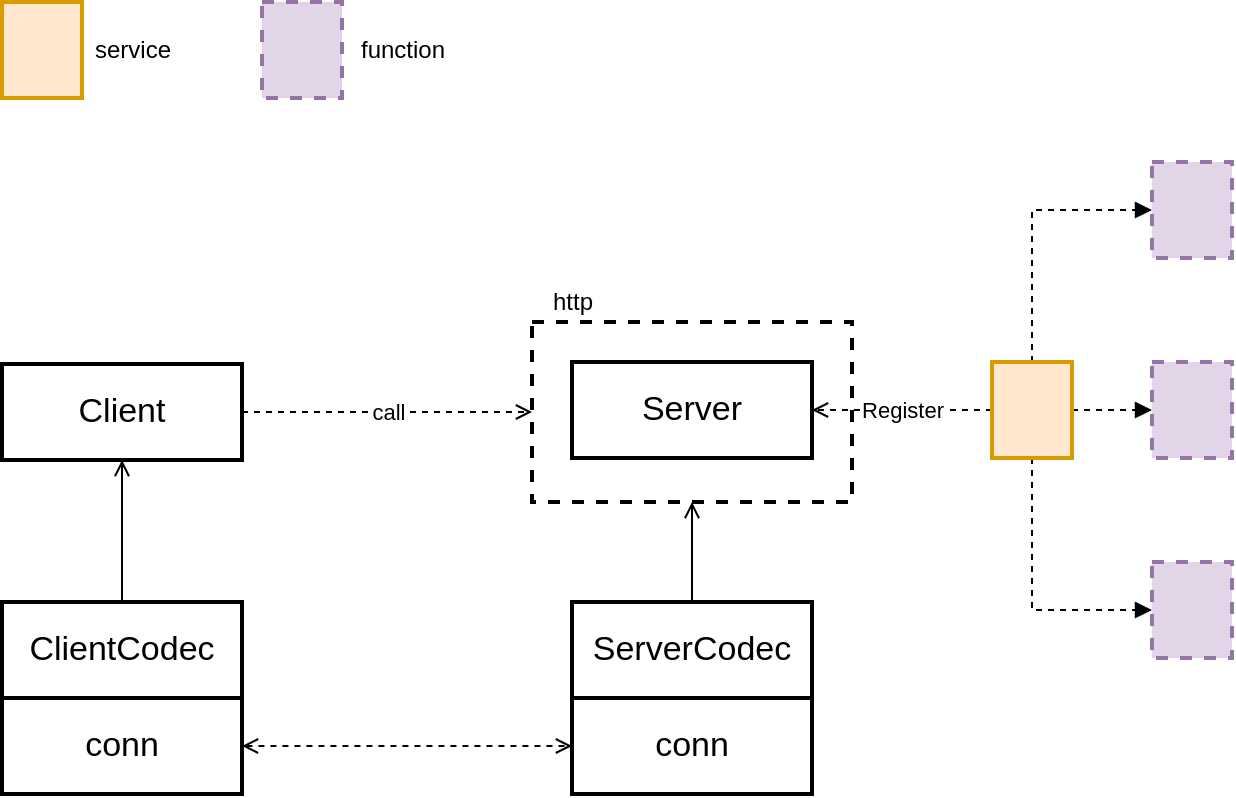 <mxfile version="14.6.13" type="device" pages="4"><diagram id="Pf2pLU-0ro8w9UVXxz5m" name="overview"><mxGraphModel dx="1106" dy="1003" grid="1" gridSize="10" guides="1" tooltips="1" connect="1" arrows="1" fold="1" page="1" pageScale="1" pageWidth="850" pageHeight="1100" math="0" shadow="0"><root><mxCell id="0"/><mxCell id="1" parent="0"/><mxCell id="31eHPTkbBMYy80sqFOcR-3" value="call" style="edgeStyle=orthogonalEdgeStyle;rounded=0;orthogonalLoop=1;jettySize=auto;html=1;exitX=1;exitY=0.5;exitDx=0;exitDy=0;dashed=1;endArrow=open;endFill=0;entryX=0;entryY=0.5;entryDx=0;entryDy=0;" edge="1" parent="1" source="31eHPTkbBMYy80sqFOcR-1" target="0oRvHBxgFL088Q4lkmNG-8"><mxGeometry relative="1" as="geometry"><mxPoint x="560" y="395" as="targetPoint"/></mxGeometry></mxCell><mxCell id="31eHPTkbBMYy80sqFOcR-1" value="Client" style="rounded=0;whiteSpace=wrap;html=1;strokeWidth=2;fontSize=17;" vertex="1" parent="1"><mxGeometry x="345" y="371" width="120" height="48" as="geometry"/></mxCell><mxCell id="31eHPTkbBMYy80sqFOcR-2" value="Server" style="rounded=0;whiteSpace=wrap;html=1;strokeWidth=2;fontSize=17;" vertex="1" parent="1"><mxGeometry x="630" y="370" width="120" height="48" as="geometry"/></mxCell><mxCell id="0oRvHBxgFL088Q4lkmNG-1" value="Register" style="edgeStyle=orthogonalEdgeStyle;rounded=0;orthogonalLoop=1;jettySize=auto;html=1;exitX=0;exitY=0.5;exitDx=0;exitDy=0;entryX=1;entryY=0.5;entryDx=0;entryDy=0;endArrow=open;endFill=0;dashed=1;" edge="1" parent="1" source="31eHPTkbBMYy80sqFOcR-4" target="31eHPTkbBMYy80sqFOcR-2"><mxGeometry relative="1" as="geometry"/></mxCell><mxCell id="0oRvHBxgFL088Q4lkmNG-4" style="edgeStyle=orthogonalEdgeStyle;rounded=0;orthogonalLoop=1;jettySize=auto;html=1;exitX=0.5;exitY=0;exitDx=0;exitDy=0;entryX=0;entryY=0.5;entryDx=0;entryDy=0;dashed=1;endArrow=block;endFill=1;" edge="1" parent="1" source="31eHPTkbBMYy80sqFOcR-4" target="0oRvHBxgFL088Q4lkmNG-2"><mxGeometry relative="1" as="geometry"/></mxCell><mxCell id="0oRvHBxgFL088Q4lkmNG-5" style="edgeStyle=orthogonalEdgeStyle;rounded=0;orthogonalLoop=1;jettySize=auto;html=1;exitX=0.5;exitY=1;exitDx=0;exitDy=0;entryX=0;entryY=0.5;entryDx=0;entryDy=0;dashed=1;endArrow=block;endFill=1;" edge="1" parent="1" source="31eHPTkbBMYy80sqFOcR-4" target="0oRvHBxgFL088Q4lkmNG-3"><mxGeometry relative="1" as="geometry"/></mxCell><mxCell id="0oRvHBxgFL088Q4lkmNG-7" style="edgeStyle=orthogonalEdgeStyle;rounded=0;orthogonalLoop=1;jettySize=auto;html=1;exitX=1;exitY=0.5;exitDx=0;exitDy=0;entryX=0;entryY=0.5;entryDx=0;entryDy=0;dashed=1;endArrow=block;endFill=1;" edge="1" parent="1" source="31eHPTkbBMYy80sqFOcR-4" target="0oRvHBxgFL088Q4lkmNG-6"><mxGeometry relative="1" as="geometry"/></mxCell><mxCell id="31eHPTkbBMYy80sqFOcR-4" value="" style="rounded=0;whiteSpace=wrap;html=1;strokeWidth=2;fontSize=17;fillColor=#ffe6cc;strokeColor=#d79b00;" vertex="1" parent="1"><mxGeometry x="840" y="370" width="40" height="48" as="geometry"/></mxCell><mxCell id="31eHPTkbBMYy80sqFOcR-8" value="" style="rounded=0;whiteSpace=wrap;html=1;strokeWidth=2;fontSize=17;fillColor=#ffe6cc;strokeColor=#d79b00;" vertex="1" parent="1"><mxGeometry x="345" y="190" width="40" height="48" as="geometry"/></mxCell><mxCell id="31eHPTkbBMYy80sqFOcR-9" value="service" style="text;html=1;align=center;verticalAlign=middle;resizable=0;points=[];autosize=1;strokeColor=none;" vertex="1" parent="1"><mxGeometry x="385" y="204" width="50" height="20" as="geometry"/></mxCell><mxCell id="0oRvHBxgFL088Q4lkmNG-2" value="" style="rounded=0;whiteSpace=wrap;html=1;strokeWidth=2;fontSize=17;fillColor=#e1d5e7;strokeColor=#9673a6;dashed=1;" vertex="1" parent="1"><mxGeometry x="920" y="270" width="40" height="48" as="geometry"/></mxCell><mxCell id="0oRvHBxgFL088Q4lkmNG-3" value="" style="rounded=0;whiteSpace=wrap;html=1;strokeWidth=2;fontSize=17;fillColor=#e1d5e7;strokeColor=#9673a6;dashed=1;" vertex="1" parent="1"><mxGeometry x="920" y="470" width="40" height="48" as="geometry"/></mxCell><mxCell id="0oRvHBxgFL088Q4lkmNG-6" value="" style="rounded=0;whiteSpace=wrap;html=1;strokeWidth=2;fontSize=17;fillColor=#e1d5e7;strokeColor=#9673a6;dashed=1;" vertex="1" parent="1"><mxGeometry x="920" y="370" width="40" height="48" as="geometry"/></mxCell><mxCell id="0oRvHBxgFL088Q4lkmNG-8" value="" style="rounded=0;whiteSpace=wrap;html=1;strokeWidth=2;fontSize=17;dashed=1;fillColor=none;" vertex="1" parent="1"><mxGeometry x="610" y="350" width="160" height="90" as="geometry"/></mxCell><mxCell id="0oRvHBxgFL088Q4lkmNG-10" value="http" style="text;html=1;align=center;verticalAlign=middle;resizable=0;points=[];autosize=1;strokeColor=none;" vertex="1" parent="1"><mxGeometry x="610" y="330" width="40" height="20" as="geometry"/></mxCell><mxCell id="0oRvHBxgFL088Q4lkmNG-11" value="" style="rounded=0;whiteSpace=wrap;html=1;strokeWidth=2;fontSize=17;fillColor=#e1d5e7;strokeColor=#9673a6;dashed=1;" vertex="1" parent="1"><mxGeometry x="475" y="190" width="40" height="48" as="geometry"/></mxCell><mxCell id="0oRvHBxgFL088Q4lkmNG-12" value="function" style="text;html=1;align=center;verticalAlign=middle;resizable=0;points=[];autosize=1;strokeColor=none;" vertex="1" parent="1"><mxGeometry x="515" y="204" width="60" height="20" as="geometry"/></mxCell><mxCell id="1bSGvo8r-TODaxeLqnDV-7" style="edgeStyle=orthogonalEdgeStyle;rounded=0;orthogonalLoop=1;jettySize=auto;html=1;exitX=0.5;exitY=0;exitDx=0;exitDy=0;endArrow=open;endFill=0;entryX=0.5;entryY=1;entryDx=0;entryDy=0;" edge="1" parent="1" source="1bSGvo8r-TODaxeLqnDV-1" target="31eHPTkbBMYy80sqFOcR-1"><mxGeometry relative="1" as="geometry"><mxPoint x="420" y="450" as="targetPoint"/></mxGeometry></mxCell><mxCell id="1bSGvo8r-TODaxeLqnDV-1" value="ClientCodec" style="rounded=0;whiteSpace=wrap;html=1;strokeWidth=2;fontSize=17;" vertex="1" parent="1"><mxGeometry x="345" y="490" width="120" height="48" as="geometry"/></mxCell><mxCell id="1bSGvo8r-TODaxeLqnDV-9" style="edgeStyle=orthogonalEdgeStyle;rounded=0;orthogonalLoop=1;jettySize=auto;html=1;exitX=1;exitY=0.5;exitDx=0;exitDy=0;entryX=0;entryY=0.5;entryDx=0;entryDy=0;endArrow=open;endFill=0;dashed=1;startArrow=open;startFill=0;" edge="1" parent="1" source="1bSGvo8r-TODaxeLqnDV-4" target="1bSGvo8r-TODaxeLqnDV-6"><mxGeometry relative="1" as="geometry"/></mxCell><mxCell id="1bSGvo8r-TODaxeLqnDV-4" value="conn" style="rounded=0;whiteSpace=wrap;html=1;strokeWidth=2;fontSize=17;" vertex="1" parent="1"><mxGeometry x="345" y="538" width="120" height="48" as="geometry"/></mxCell><mxCell id="1bSGvo8r-TODaxeLqnDV-8" style="edgeStyle=orthogonalEdgeStyle;rounded=0;orthogonalLoop=1;jettySize=auto;html=1;exitX=0.5;exitY=0;exitDx=0;exitDy=0;entryX=0.5;entryY=1;entryDx=0;entryDy=0;endArrow=open;endFill=0;" edge="1" parent="1" source="1bSGvo8r-TODaxeLqnDV-5" target="0oRvHBxgFL088Q4lkmNG-8"><mxGeometry relative="1" as="geometry"/></mxCell><mxCell id="1bSGvo8r-TODaxeLqnDV-5" value="ServerCodec" style="rounded=0;whiteSpace=wrap;html=1;strokeWidth=2;fontSize=17;" vertex="1" parent="1"><mxGeometry x="630" y="490" width="120" height="48" as="geometry"/></mxCell><mxCell id="1bSGvo8r-TODaxeLqnDV-6" value="conn" style="rounded=0;whiteSpace=wrap;html=1;strokeWidth=2;fontSize=17;" vertex="1" parent="1"><mxGeometry x="630" y="538" width="120" height="48" as="geometry"/></mxCell></root></mxGraphModel></diagram><diagram id="tTVvZ9W1qdFoBOElsTw_" name="ServeHTTP"><mxGraphModel dx="1106" dy="1003" grid="1" gridSize="10" guides="1" tooltips="1" connect="1" arrows="1" fold="1" page="1" pageScale="1" pageWidth="850" pageHeight="1100" math="0" shadow="0"><root><mxCell id="w-f4kugfnrgfl7AiKQte-0"/><mxCell id="w-f4kugfnrgfl7AiKQte-1" parent="w-f4kugfnrgfl7AiKQte-0"/><mxCell id="DaiLHVuQZl4d9SsPrBq9-2" style="edgeStyle=orthogonalEdgeStyle;rounded=0;orthogonalLoop=1;jettySize=auto;html=1;exitX=1;exitY=0.5;exitDx=0;exitDy=0;entryX=0;entryY=0.5;entryDx=0;entryDy=0;dashed=1;endArrow=block;endFill=0;" edge="1" parent="w-f4kugfnrgfl7AiKQte-1" source="DaiLHVuQZl4d9SsPrBq9-0" target="DaiLHVuQZl4d9SsPrBq9-1"><mxGeometry relative="1" as="geometry"/></mxCell><mxCell id="DaiLHVuQZl4d9SsPrBq9-0" value="ResponseWriter" style="rounded=0;whiteSpace=wrap;html=1;strokeWidth=2;fontSize=17;dashed=1;" vertex="1" parent="w-f4kugfnrgfl7AiKQte-1"><mxGeometry x="240" y="734" width="150" height="48" as="geometry"/></mxCell><mxCell id="DaiLHVuQZl4d9SsPrBq9-4" style="edgeStyle=orthogonalEdgeStyle;rounded=0;orthogonalLoop=1;jettySize=auto;html=1;exitX=0.5;exitY=0;exitDx=0;exitDy=0;entryX=0.5;entryY=1;entryDx=0;entryDy=0;dashed=1;endArrow=open;endFill=0;" edge="1" parent="w-f4kugfnrgfl7AiKQte-1" source="DaiLHVuQZl4d9SsPrBq9-1" target="DaiLHVuQZl4d9SsPrBq9-3"><mxGeometry relative="1" as="geometry"/></mxCell><mxCell id="DaiLHVuQZl4d9SsPrBq9-1" value="Hijacker" style="rounded=0;whiteSpace=wrap;html=1;strokeWidth=2;fontSize=17;dashed=1;" vertex="1" parent="w-f4kugfnrgfl7AiKQte-1"><mxGeometry x="510" y="734" width="150" height="48" as="geometry"/></mxCell><mxCell id="DaiLHVuQZl4d9SsPrBq9-6" style="edgeStyle=orthogonalEdgeStyle;rounded=0;orthogonalLoop=1;jettySize=auto;html=1;exitX=0;exitY=0.5;exitDx=0;exitDy=0;dashed=1;endArrow=open;endFill=0;" edge="1" parent="w-f4kugfnrgfl7AiKQte-1" source="DaiLHVuQZl4d9SsPrBq9-3" target="DaiLHVuQZl4d9SsPrBq9-5"><mxGeometry relative="1" as="geometry"/></mxCell><mxCell id="DaiLHVuQZl4d9SsPrBq9-10" style="edgeStyle=orthogonalEdgeStyle;rounded=0;orthogonalLoop=1;jettySize=auto;html=1;exitX=0.5;exitY=0;exitDx=0;exitDy=0;entryX=0.5;entryY=1;entryDx=0;entryDy=0;dashed=1;endArrow=open;endFill=0;" edge="1" parent="w-f4kugfnrgfl7AiKQte-1" source="DaiLHVuQZl4d9SsPrBq9-3" target="DaiLHVuQZl4d9SsPrBq9-8"><mxGeometry relative="1" as="geometry"/></mxCell><mxCell id="DaiLHVuQZl4d9SsPrBq9-3" value="conn" style="rounded=0;whiteSpace=wrap;html=1;strokeWidth=2;fontSize=17;fillColor=#ffffff;" vertex="1" parent="w-f4kugfnrgfl7AiKQte-1"><mxGeometry x="510" y="610" width="150" height="48" as="geometry"/></mxCell><mxCell id="DaiLHVuQZl4d9SsPrBq9-9" style="edgeStyle=orthogonalEdgeStyle;rounded=0;orthogonalLoop=1;jettySize=auto;html=1;exitX=0.5;exitY=0;exitDx=0;exitDy=0;entryX=0.5;entryY=1;entryDx=0;entryDy=0;dashed=1;endArrow=open;endFill=0;" edge="1" parent="w-f4kugfnrgfl7AiKQte-1" source="DaiLHVuQZl4d9SsPrBq9-5" target="DaiLHVuQZl4d9SsPrBq9-7"><mxGeometry relative="1" as="geometry"/></mxCell><mxCell id="DaiLHVuQZl4d9SsPrBq9-5" value="buf" style="rounded=0;whiteSpace=wrap;html=1;strokeWidth=2;fontSize=17;fillColor=#ffffff;" vertex="1" parent="w-f4kugfnrgfl7AiKQte-1"><mxGeometry x="240" y="610" width="150" height="48" as="geometry"/></mxCell><mxCell id="DaiLHVuQZl4d9SsPrBq9-7" value="Encoder" style="rounded=0;whiteSpace=wrap;html=1;strokeWidth=2;fontSize=17;fillColor=#ffffff;" vertex="1" parent="w-f4kugfnrgfl7AiKQte-1"><mxGeometry x="240" y="470" width="150" height="48" as="geometry"/></mxCell><mxCell id="DaiLHVuQZl4d9SsPrBq9-8" value="Decoder" style="rounded=0;whiteSpace=wrap;html=1;strokeWidth=2;fontSize=17;fillColor=#ffffff;" vertex="1" parent="w-f4kugfnrgfl7AiKQte-1"><mxGeometry x="510" y="470" width="150" height="48" as="geometry"/></mxCell><mxCell id="DaiLHVuQZl4d9SsPrBq9-11" value="gob" style="text;html=1;align=center;verticalAlign=middle;resizable=0;points=[];autosize=1;strokeColor=none;" vertex="1" parent="w-f4kugfnrgfl7AiKQte-1"><mxGeometry x="240" y="450" width="40" height="20" as="geometry"/></mxCell><mxCell id="DaiLHVuQZl4d9SsPrBq9-12" value="gob" style="text;html=1;align=center;verticalAlign=middle;resizable=0;points=[];autosize=1;strokeColor=none;" vertex="1" parent="w-f4kugfnrgfl7AiKQte-1"><mxGeometry x="510" y="450" width="40" height="20" as="geometry"/></mxCell><mxCell id="yIH7Zo8l49Iq3fRSv_lv-3" style="edgeStyle=orthogonalEdgeStyle;rounded=0;orthogonalLoop=1;jettySize=auto;html=1;exitX=0.5;exitY=0;exitDx=0;exitDy=0;entryX=0.5;entryY=1;entryDx=0;entryDy=0;dashed=1;endArrow=open;endFill=0;" edge="1" parent="w-f4kugfnrgfl7AiKQte-1" source="yIH7Zo8l49Iq3fRSv_lv-0" target="DaiLHVuQZl4d9SsPrBq9-0"><mxGeometry relative="1" as="geometry"/></mxCell><mxCell id="yIH7Zo8l49Iq3fRSv_lv-0" value="HttpServer" style="rounded=0;whiteSpace=wrap;html=1;strokeWidth=2;fontSize=17;" vertex="1" parent="w-f4kugfnrgfl7AiKQte-1"><mxGeometry x="240" y="870" width="150" height="48" as="geometry"/></mxCell><mxCell id="yIH7Zo8l49Iq3fRSv_lv-2" value="call" style="edgeStyle=orthogonalEdgeStyle;rounded=0;orthogonalLoop=1;jettySize=auto;html=1;exitX=0;exitY=0.5;exitDx=0;exitDy=0;entryX=1;entryY=0.5;entryDx=0;entryDy=0;dashed=1;endArrow=open;endFill=0;" edge="1" parent="w-f4kugfnrgfl7AiKQte-1" source="yIH7Zo8l49Iq3fRSv_lv-1" target="yIH7Zo8l49Iq3fRSv_lv-0"><mxGeometry relative="1" as="geometry"/></mxCell><mxCell id="yIH7Zo8l49Iq3fRSv_lv-1" value="Client" style="rounded=0;whiteSpace=wrap;html=1;strokeWidth=2;fontSize=17;" vertex="1" parent="w-f4kugfnrgfl7AiKQte-1"><mxGeometry x="510" y="870" width="150" height="48" as="geometry"/></mxCell></root></mxGraphModel></diagram><diagram id="TlRERVoBwaRL3oTA04wj" name="Register"><mxGraphModel dx="1106" dy="1003" grid="1" gridSize="10" guides="1" tooltips="1" connect="1" arrows="1" fold="1" page="1" pageScale="1" pageWidth="850" pageHeight="1100" math="0" shadow="0"><root><mxCell id="JGTNjmm2czrPX_MQsRD2-0"/><mxCell id="JGTNjmm2czrPX_MQsRD2-1" parent="JGTNjmm2czrPX_MQsRD2-0"/><mxCell id="JGTNjmm2czrPX_MQsRD2-2" value="" style="rounded=0;whiteSpace=wrap;html=1;strokeWidth=2;fontSize=17;dashed=1;fillColor=none;" vertex="1" parent="JGTNjmm2czrPX_MQsRD2-1"><mxGeometry x="410" y="398" width="200" height="91" as="geometry"/></mxCell><mxCell id="JGTNjmm2czrPX_MQsRD2-3" value="methods" style="edgeStyle=orthogonalEdgeStyle;rounded=0;orthogonalLoop=1;jettySize=auto;html=1;exitX=1;exitY=0.5;exitDx=0;exitDy=0;endArrow=open;endFill=0;entryX=0;entryY=0.5;entryDx=0;entryDy=0;" edge="1" parent="JGTNjmm2czrPX_MQsRD2-1" source="JGTNjmm2czrPX_MQsRD2-4" target="JGTNjmm2czrPX_MQsRD2-2"><mxGeometry relative="1" as="geometry"><mxPoint x="410" y="443" as="targetPoint"/></mxGeometry></mxCell><mxCell id="JGTNjmm2czrPX_MQsRD2-4" value="" style="rounded=0;whiteSpace=wrap;html=1;strokeWidth=2;fontSize=17;fillColor=#ffe6cc;strokeColor=#d79b00;" vertex="1" parent="JGTNjmm2czrPX_MQsRD2-1"><mxGeometry x="280" y="419" width="40" height="48" as="geometry"/></mxCell><mxCell id="JGTNjmm2czrPX_MQsRD2-5" value="ValueOf" style="edgeStyle=orthogonalEdgeStyle;rounded=0;orthogonalLoop=1;jettySize=auto;html=1;exitX=1;exitY=0.25;exitDx=0;exitDy=0;entryX=1;entryY=0.75;entryDx=0;entryDy=0;dashed=1;endArrow=open;endFill=0;" edge="1" parent="JGTNjmm2czrPX_MQsRD2-1" source="JGTNjmm2czrPX_MQsRD2-9" target="JGTNjmm2czrPX_MQsRD2-4"><mxGeometry relative="1" as="geometry"/></mxCell><mxCell id="JGTNjmm2czrPX_MQsRD2-6" value="TypeOf" style="edgeStyle=orthogonalEdgeStyle;rounded=0;orthogonalLoop=1;jettySize=auto;html=1;exitX=0;exitY=0.25;exitDx=0;exitDy=0;entryX=0;entryY=0.75;entryDx=0;entryDy=0;dashed=1;endArrow=open;endFill=0;" edge="1" parent="JGTNjmm2czrPX_MQsRD2-1" source="JGTNjmm2czrPX_MQsRD2-9" target="JGTNjmm2czrPX_MQsRD2-4"><mxGeometry relative="1" as="geometry"/></mxCell><mxCell id="JGTNjmm2czrPX_MQsRD2-7" value="Type().Name" style="edgeStyle=orthogonalEdgeStyle;rounded=0;orthogonalLoop=1;jettySize=auto;html=1;exitX=0;exitY=0.5;exitDx=0;exitDy=0;entryX=0.5;entryY=1;entryDx=0;entryDy=0;dashed=1;endArrow=open;endFill=0;" edge="1" parent="JGTNjmm2czrPX_MQsRD2-1" source="JGTNjmm2czrPX_MQsRD2-9" target="JGTNjmm2czrPX_MQsRD2-12"><mxGeometry x="0.611" relative="1" as="geometry"><mxPoint as="offset"/></mxGeometry></mxCell><mxCell id="JGTNjmm2czrPX_MQsRD2-8" value="methods" style="edgeStyle=orthogonalEdgeStyle;rounded=0;orthogonalLoop=1;jettySize=auto;html=1;exitX=1;exitY=0.5;exitDx=0;exitDy=0;entryX=0.5;entryY=1;entryDx=0;entryDy=0;endArrow=open;endFill=0;dashed=1;" edge="1" parent="JGTNjmm2czrPX_MQsRD2-1" source="JGTNjmm2czrPX_MQsRD2-9" target="JGTNjmm2czrPX_MQsRD2-2"><mxGeometry relative="1" as="geometry"/></mxCell><mxCell id="JGTNjmm2czrPX_MQsRD2-9" value="" style="rounded=0;whiteSpace=wrap;html=1;strokeWidth=2;fontSize=17;" vertex="1" parent="JGTNjmm2czrPX_MQsRD2-1"><mxGeometry x="280" y="549" width="40" height="48" as="geometry"/></mxCell><mxCell id="JGTNjmm2czrPX_MQsRD2-10" value="recv" style="text;html=1;align=center;verticalAlign=middle;resizable=0;points=[];autosize=1;strokeColor=none;" vertex="1" parent="JGTNjmm2czrPX_MQsRD2-1"><mxGeometry x="280" y="563" width="40" height="20" as="geometry"/></mxCell><mxCell id="JGTNjmm2czrPX_MQsRD2-11" value="map" style="edgeStyle=orthogonalEdgeStyle;rounded=0;orthogonalLoop=1;jettySize=auto;html=1;exitX=1;exitY=0.5;exitDx=0;exitDy=0;entryX=0;entryY=0.5;entryDx=0;entryDy=0;endArrow=open;endFill=0;" edge="1" parent="JGTNjmm2czrPX_MQsRD2-1" source="JGTNjmm2czrPX_MQsRD2-12" target="JGTNjmm2czrPX_MQsRD2-4"><mxGeometry relative="1" as="geometry"/></mxCell><mxCell id="JGTNjmm2czrPX_MQsRD2-12" value="" style="rounded=0;whiteSpace=wrap;html=1;strokeWidth=2;fontSize=17;fillColor=#fff2cc;strokeColor=#d6b656;" vertex="1" parent="JGTNjmm2czrPX_MQsRD2-1"><mxGeometry x="150" y="419" width="40" height="48" as="geometry"/></mxCell><mxCell id="JGTNjmm2czrPX_MQsRD2-13" value="" style="rounded=0;whiteSpace=wrap;html=1;strokeWidth=2;fontSize=17;dashed=1;fillColor=none;" vertex="1" parent="JGTNjmm2czrPX_MQsRD2-1"><mxGeometry x="130" y="398" width="220" height="90" as="geometry"/></mxCell><mxCell id="JGTNjmm2czrPX_MQsRD2-14" value="map" style="edgeStyle=orthogonalEdgeStyle;rounded=0;orthogonalLoop=1;jettySize=auto;html=1;exitX=1;exitY=0.5;exitDx=0;exitDy=0;entryX=0;entryY=0.5;entryDx=0;entryDy=0;endArrow=open;endFill=0;" edge="1" parent="JGTNjmm2czrPX_MQsRD2-1" source="JGTNjmm2czrPX_MQsRD2-15" target="JGTNjmm2czrPX_MQsRD2-18"><mxGeometry relative="1" as="geometry"/></mxCell><mxCell id="JGTNjmm2czrPX_MQsRD2-15" value="" style="rounded=0;whiteSpace=wrap;html=1;strokeWidth=2;fontSize=17;fillColor=#fff2cc;strokeColor=#d6b656;" vertex="1" parent="JGTNjmm2czrPX_MQsRD2-1"><mxGeometry x="435" y="419" width="40" height="48" as="geometry"/></mxCell><mxCell id="JGTNjmm2czrPX_MQsRD2-16" value="argType" style="edgeStyle=orthogonalEdgeStyle;rounded=0;orthogonalLoop=1;jettySize=auto;html=1;exitX=0.5;exitY=0;exitDx=0;exitDy=0;entryX=0;entryY=0.5;entryDx=0;entryDy=0;endArrow=open;endFill=0;" edge="1" parent="JGTNjmm2czrPX_MQsRD2-1" source="JGTNjmm2czrPX_MQsRD2-18" target="JGTNjmm2czrPX_MQsRD2-25"><mxGeometry x="0.31" relative="1" as="geometry"><mxPoint as="offset"/></mxGeometry></mxCell><mxCell id="JGTNjmm2czrPX_MQsRD2-17" value="replyType" style="edgeStyle=orthogonalEdgeStyle;rounded=0;orthogonalLoop=1;jettySize=auto;html=1;exitX=0.5;exitY=1;exitDx=0;exitDy=0;entryX=0;entryY=0.5;entryDx=0;entryDy=0;endArrow=open;endFill=0;" edge="1" parent="JGTNjmm2czrPX_MQsRD2-1" source="JGTNjmm2czrPX_MQsRD2-18" target="JGTNjmm2czrPX_MQsRD2-26"><mxGeometry x="0.315" relative="1" as="geometry"><mxPoint as="offset"/></mxGeometry></mxCell><mxCell id="JGTNjmm2czrPX_MQsRD2-18" value="" style="rounded=0;whiteSpace=wrap;html=1;strokeWidth=2;fontSize=17;fillColor=#f8cecc;strokeColor=#b85450;" vertex="1" parent="JGTNjmm2czrPX_MQsRD2-1"><mxGeometry x="550" y="419" width="40" height="48" as="geometry"/></mxCell><mxCell id="JGTNjmm2czrPX_MQsRD2-19" value="" style="rounded=0;whiteSpace=wrap;html=1;strokeWidth=2;fontSize=17;fillColor=#fff2cc;strokeColor=#d6b656;" vertex="1" parent="JGTNjmm2czrPX_MQsRD2-1"><mxGeometry x="130" y="240" width="40" height="48" as="geometry"/></mxCell><mxCell id="JGTNjmm2czrPX_MQsRD2-20" value="" style="rounded=0;whiteSpace=wrap;html=1;strokeWidth=2;fontSize=17;fillColor=#ffe6cc;strokeColor=#d79b00;" vertex="1" parent="JGTNjmm2czrPX_MQsRD2-1"><mxGeometry x="260" y="240" width="40" height="48" as="geometry"/></mxCell><mxCell id="JGTNjmm2czrPX_MQsRD2-21" value="" style="rounded=0;whiteSpace=wrap;html=1;strokeWidth=2;fontSize=17;fillColor=#f8cecc;strokeColor=#b85450;" vertex="1" parent="JGTNjmm2czrPX_MQsRD2-1"><mxGeometry x="390" y="240" width="40" height="48" as="geometry"/></mxCell><mxCell id="JGTNjmm2czrPX_MQsRD2-22" value="methodType" style="text;html=1;align=center;verticalAlign=middle;resizable=0;points=[];autosize=1;strokeColor=none;" vertex="1" parent="JGTNjmm2czrPX_MQsRD2-1"><mxGeometry x="430" y="254" width="80" height="20" as="geometry"/></mxCell><mxCell id="JGTNjmm2czrPX_MQsRD2-23" value="service" style="text;html=1;align=center;verticalAlign=middle;resizable=0;points=[];autosize=1;strokeColor=none;" vertex="1" parent="JGTNjmm2czrPX_MQsRD2-1"><mxGeometry x="300" y="254" width="50" height="20" as="geometry"/></mxCell><mxCell id="JGTNjmm2czrPX_MQsRD2-24" value="string" style="text;html=1;align=center;verticalAlign=middle;resizable=0;points=[];autosize=1;strokeColor=none;" vertex="1" parent="JGTNjmm2czrPX_MQsRD2-1"><mxGeometry x="170" y="254" width="40" height="20" as="geometry"/></mxCell><mxCell id="JGTNjmm2czrPX_MQsRD2-25" value="" style="rounded=0;whiteSpace=wrap;html=1;strokeWidth=2;fontSize=17;fillColor=#dae8fc;strokeColor=#6c8ebf;" vertex="1" parent="JGTNjmm2czrPX_MQsRD2-1"><mxGeometry x="670" y="350" width="40" height="48" as="geometry"/></mxCell><mxCell id="JGTNjmm2czrPX_MQsRD2-26" value="" style="rounded=0;whiteSpace=wrap;html=1;strokeWidth=2;fontSize=17;fillColor=#dae8fc;strokeColor=#6c8ebf;" vertex="1" parent="JGTNjmm2czrPX_MQsRD2-1"><mxGeometry x="670" y="489" width="40" height="48" as="geometry"/></mxCell><mxCell id="JGTNjmm2czrPX_MQsRD2-27" value="" style="rounded=0;whiteSpace=wrap;html=1;strokeWidth=2;fontSize=17;fillColor=#dae8fc;strokeColor=#6c8ebf;" vertex="1" parent="JGTNjmm2czrPX_MQsRD2-1"><mxGeometry x="530" y="240" width="40" height="48" as="geometry"/></mxCell><mxCell id="JGTNjmm2czrPX_MQsRD2-28" value="reflect.Type" style="text;html=1;align=center;verticalAlign=middle;resizable=0;points=[];autosize=1;strokeColor=none;" vertex="1" parent="JGTNjmm2czrPX_MQsRD2-1"><mxGeometry x="570" y="254" width="80" height="20" as="geometry"/></mxCell></root></mxGraphModel></diagram><diagram id="GdctSv2aMBsZBGKNRBa9" name="Call"><mxGraphModel dx="1106" dy="1003" grid="1" gridSize="10" guides="1" tooltips="1" connect="1" arrows="1" fold="1" page="1" pageScale="1" pageWidth="850" pageHeight="1100" math="0" shadow="0"><root><mxCell id="9KScScA8nVLN-t_miby6-0"/><mxCell id="9KScScA8nVLN-t_miby6-1" parent="9KScScA8nVLN-t_miby6-0"/><mxCell id="l9Ehyez-QGxrQR38PCOY-20" value="" style="rounded=0;whiteSpace=wrap;html=1;strokeWidth=2;fontSize=17;fontColor=#33001A;dashed=1;fillColor=none;" vertex="1" parent="9KScScA8nVLN-t_miby6-1"><mxGeometry x="490" y="550" width="200" height="90" as="geometry"/></mxCell><mxCell id="9KScScA8nVLN-t_miby6-5" value="" style="rounded=0;whiteSpace=wrap;html=1;strokeWidth=2;fontSize=17;fillColor=#ffe6cc;strokeColor=#d79b00;" vertex="1" parent="9KScScA8nVLN-t_miby6-1"><mxGeometry x="245" y="120" width="40" height="48" as="geometry"/></mxCell><mxCell id="9KScScA8nVLN-t_miby6-6" value="call" style="text;html=1;align=center;verticalAlign=middle;resizable=0;points=[];autosize=1;strokeColor=none;" vertex="1" parent="9KScScA8nVLN-t_miby6-1"><mxGeometry x="285" y="134" width="30" height="20" as="geometry"/></mxCell><mxCell id="l9Ehyez-QGxrQR38PCOY-14" style="edgeStyle=orthogonalEdgeStyle;rounded=0;orthogonalLoop=1;jettySize=auto;html=1;exitX=1;exitY=0.5;exitDx=0;exitDy=0;entryX=0.5;entryY=1;entryDx=0;entryDy=0;dashed=1;fontColor=#33001A;startArrow=none;startFill=0;endArrow=open;endFill=0;" edge="1" parent="9KScScA8nVLN-t_miby6-1" source="9KScScA8nVLN-t_miby6-7" target="l9Ehyez-QGxrQR38PCOY-5"><mxGeometry relative="1" as="geometry"/></mxCell><mxCell id="l9Ehyez-QGxrQR38PCOY-15" style="edgeStyle=orthogonalEdgeStyle;rounded=0;orthogonalLoop=1;jettySize=auto;html=1;exitX=0;exitY=0.25;exitDx=0;exitDy=0;entryX=0.5;entryY=1;entryDx=0;entryDy=0;dashed=1;fontColor=#33001A;startArrow=none;startFill=0;endArrow=open;endFill=0;" edge="1" parent="9KScScA8nVLN-t_miby6-1" source="9KScScA8nVLN-t_miby6-7" target="l9Ehyez-QGxrQR38PCOY-9"><mxGeometry relative="1" as="geometry"/></mxCell><mxCell id="l9Ehyez-QGxrQR38PCOY-16" value="ServiceMethod" style="edgeStyle=orthogonalEdgeStyle;rounded=0;orthogonalLoop=1;jettySize=auto;html=1;exitX=0;exitY=0.75;exitDx=0;exitDy=0;dashed=1;fontColor=#33001A;startArrow=none;startFill=0;endArrow=open;endFill=0;entryX=0;entryY=0.75;entryDx=0;entryDy=0;" edge="1" parent="9KScScA8nVLN-t_miby6-1" source="9KScScA8nVLN-t_miby6-7" target="l9Ehyez-QGxrQR38PCOY-7"><mxGeometry x="-0.411" relative="1" as="geometry"><mxPoint x="300" y="310" as="targetPoint"/><mxPoint as="offset"/></mxGeometry></mxCell><mxCell id="9KScScA8nVLN-t_miby6-7" value="" style="rounded=0;whiteSpace=wrap;html=1;strokeWidth=2;fontSize=17;fillColor=#ffe6cc;strokeColor=#d79b00;" vertex="1" parent="9KScScA8nVLN-t_miby6-1"><mxGeometry x="625" y="459" width="40" height="48" as="geometry"/></mxCell><mxCell id="9KScScA8nVLN-t_miby6-12" value="" style="rounded=0;whiteSpace=wrap;html=1;strokeWidth=2;fontSize=17;fillColor=#fff2cc;strokeColor=#d6b656;" vertex="1" parent="9KScScA8nVLN-t_miby6-1"><mxGeometry x="350" y="120" width="40" height="48" as="geometry"/></mxCell><mxCell id="9KScScA8nVLN-t_miby6-13" value="seq" style="text;html=1;align=center;verticalAlign=middle;resizable=0;points=[];autosize=1;strokeColor=none;" vertex="1" parent="9KScScA8nVLN-t_miby6-1"><mxGeometry x="390" y="134" width="30" height="20" as="geometry"/></mxCell><mxCell id="l9Ehyez-QGxrQR38PCOY-4" value="ReadResponseHeader" style="edgeStyle=orthogonalEdgeStyle;rounded=0;orthogonalLoop=1;jettySize=auto;html=1;exitX=0.75;exitY=0;exitDx=0;exitDy=0;entryX=0;entryY=0.5;entryDx=0;entryDy=0;startArrow=none;startFill=0;endArrow=open;endFill=0;fontColor=#33001A;dashed=1;" edge="1" parent="9KScScA8nVLN-t_miby6-1" source="9KScScA8nVLN-t_miby6-15" target="l9Ehyez-QGxrQR38PCOY-3"><mxGeometry relative="1" as="geometry"/></mxCell><mxCell id="l9Ehyez-QGxrQR38PCOY-6" value="ReadResponseBody" style="edgeStyle=orthogonalEdgeStyle;rounded=0;orthogonalLoop=1;jettySize=auto;html=1;exitX=0.75;exitY=1;exitDx=0;exitDy=0;entryX=0;entryY=0.5;entryDx=0;entryDy=0;fontColor=#33001A;startArrow=none;startFill=0;endArrow=open;endFill=0;dashed=1;" edge="1" parent="9KScScA8nVLN-t_miby6-1" source="9KScScA8nVLN-t_miby6-15" target="l9Ehyez-QGxrQR38PCOY-5"><mxGeometry relative="1" as="geometry"/></mxCell><mxCell id="9KScScA8nVLN-t_miby6-15" value="ClientCodec" style="rounded=0;whiteSpace=wrap;html=1;strokeWidth=2;fontSize=17;fillColor=#ffffff;" vertex="1" parent="9KScScA8nVLN-t_miby6-1"><mxGeometry x="520" y="320" width="140" height="48" as="geometry"/></mxCell><mxCell id="l9Ehyez-QGxrQR38PCOY-0" value="" style="rounded=0;whiteSpace=wrap;html=1;strokeWidth=2;fontSize=17;dashed=1;fillColor=none;" vertex="1" parent="9KScScA8nVLN-t_miby6-1"><mxGeometry x="780" y="240" width="180" height="219" as="geometry"/></mxCell><mxCell id="l9Ehyez-QGxrQR38PCOY-1" value="# input" style="text;html=1;align=center;verticalAlign=middle;resizable=0;points=[];autosize=1;strokeColor=none;fontColor=#EA6B66;" vertex="1" parent="9KScScA8nVLN-t_miby6-1"><mxGeometry x="780" y="220" width="50" height="20" as="geometry"/></mxCell><mxCell id="l9Ehyez-QGxrQR38PCOY-30" style="edgeStyle=orthogonalEdgeStyle;rounded=0;orthogonalLoop=1;jettySize=auto;html=1;exitX=1;exitY=0.5;exitDx=0;exitDy=0;entryX=1;entryY=0.5;entryDx=0;entryDy=0;dashed=1;fontColor=#33001A;startArrow=none;startFill=0;endArrow=open;endFill=0;sourcePerimeterSpacing=10;targetPerimeterSpacing=10;" edge="1" parent="9KScScA8nVLN-t_miby6-1" source="l9Ehyez-QGxrQR38PCOY-3" target="l9Ehyez-QGxrQR38PCOY-29"><mxGeometry relative="1" as="geometry"/></mxCell><mxCell id="l9Ehyez-QGxrQR38PCOY-3" value="Response" style="rounded=0;whiteSpace=wrap;html=1;strokeWidth=2;fontSize=17;fontColor=#33001A;" vertex="1" parent="9KScScA8nVLN-t_miby6-1"><mxGeometry x="810" y="272" width="120" height="48" as="geometry"/></mxCell><mxCell id="l9Ehyez-QGxrQR38PCOY-5" value="Reply" style="rounded=0;whiteSpace=wrap;html=1;strokeWidth=2;fontSize=17;fontColor=#33001A;" vertex="1" parent="9KScScA8nVLN-t_miby6-1"><mxGeometry x="810" y="368" width="120" height="48" as="geometry"/></mxCell><mxCell id="l9Ehyez-QGxrQR38PCOY-12" style="edgeStyle=orthogonalEdgeStyle;rounded=0;orthogonalLoop=1;jettySize=auto;html=1;entryX=0;entryY=0.5;entryDx=0;entryDy=0;fontColor=#33001A;startArrow=none;startFill=0;endArrow=open;endFill=0;dashed=1;" edge="1" parent="9KScScA8nVLN-t_miby6-1" source="l9Ehyez-QGxrQR38PCOY-7" target="9KScScA8nVLN-t_miby6-15"><mxGeometry relative="1" as="geometry"/></mxCell><mxCell id="l9Ehyez-QGxrQR38PCOY-7" value="Request" style="rounded=0;whiteSpace=wrap;html=1;strokeWidth=2;fontSize=17;fontColor=#33001A;fillColor=#ffffff;" vertex="1" parent="9KScScA8nVLN-t_miby6-1"><mxGeometry x="300" y="272" width="120" height="48" as="geometry"/></mxCell><mxCell id="l9Ehyez-QGxrQR38PCOY-13" value="WriteRequest" style="edgeStyle=orthogonalEdgeStyle;rounded=0;orthogonalLoop=1;jettySize=auto;html=1;exitX=1;exitY=0.5;exitDx=0;exitDy=0;fontColor=#33001A;startArrow=none;startFill=0;endArrow=open;endFill=0;entryX=0;entryY=0.5;entryDx=0;entryDy=0;dashed=1;" edge="1" parent="9KScScA8nVLN-t_miby6-1" source="l9Ehyez-QGxrQR38PCOY-9" target="9KScScA8nVLN-t_miby6-15"><mxGeometry x="0.324" relative="1" as="geometry"><mxPoint x="510" y="400" as="targetPoint"/><mxPoint as="offset"/></mxGeometry></mxCell><mxCell id="l9Ehyez-QGxrQR38PCOY-9" value="Arg" style="rounded=0;whiteSpace=wrap;html=1;strokeWidth=2;fontSize=17;fontColor=#33001A;fillColor=#ffffff;" vertex="1" parent="9KScScA8nVLN-t_miby6-1"><mxGeometry x="300" y="368" width="120" height="48" as="geometry"/></mxCell><mxCell id="l9Ehyez-QGxrQR38PCOY-19" value="map" style="edgeStyle=orthogonalEdgeStyle;rounded=0;orthogonalLoop=1;jettySize=auto;html=1;exitX=1;exitY=0.5;exitDx=0;exitDy=0;entryX=0;entryY=0.5;entryDx=0;entryDy=0;fontColor=#33001A;startArrow=none;startFill=0;endArrow=open;endFill=0;" edge="1" parent="9KScScA8nVLN-t_miby6-1" source="l9Ehyez-QGxrQR38PCOY-17" target="l9Ehyez-QGxrQR38PCOY-18"><mxGeometry relative="1" as="geometry"/></mxCell><mxCell id="l9Ehyez-QGxrQR38PCOY-27" value="" style="edgeStyle=orthogonalEdgeStyle;rounded=0;orthogonalLoop=1;jettySize=auto;html=1;dashed=1;fontColor=#33001A;startArrow=none;startFill=0;endArrow=open;endFill=0;sourcePerimeterSpacing=10;targetPerimeterSpacing=10;" edge="1" parent="9KScScA8nVLN-t_miby6-1" source="l9Ehyez-QGxrQR38PCOY-17" target="l9Ehyez-QGxrQR38PCOY-26"><mxGeometry relative="1" as="geometry"/></mxCell><mxCell id="l9Ehyez-QGxrQR38PCOY-17" value="" style="rounded=0;whiteSpace=wrap;html=1;strokeWidth=2;fontSize=17;fillColor=#fff2cc;strokeColor=#d6b656;" vertex="1" parent="9KScScA8nVLN-t_miby6-1"><mxGeometry x="515" y="570" width="40" height="48" as="geometry"/></mxCell><mxCell id="l9Ehyez-QGxrQR38PCOY-25" value="" style="edgeStyle=orthogonalEdgeStyle;rounded=0;orthogonalLoop=1;jettySize=auto;html=1;dashed=1;fontColor=#33001A;startArrow=none;startFill=0;endArrow=open;endFill=0;targetPerimeterSpacing=10;sourcePerimeterSpacing=10;" edge="1" parent="9KScScA8nVLN-t_miby6-1" source="l9Ehyez-QGxrQR38PCOY-18" target="9KScScA8nVLN-t_miby6-7"><mxGeometry relative="1" as="geometry"/></mxCell><mxCell id="l9Ehyez-QGxrQR38PCOY-18" value="" style="rounded=0;whiteSpace=wrap;html=1;strokeWidth=2;fontSize=17;fillColor=#ffe6cc;strokeColor=#d79b00;" vertex="1" parent="9KScScA8nVLN-t_miby6-1"><mxGeometry x="625" y="570" width="40" height="48" as="geometry"/></mxCell><mxCell id="l9Ehyez-QGxrQR38PCOY-21" value="pending" style="text;html=1;align=center;verticalAlign=middle;resizable=0;points=[];autosize=1;strokeColor=none;fontColor=#33001A;" vertex="1" parent="9KScScA8nVLN-t_miby6-1"><mxGeometry x="490" y="530" width="60" height="20" as="geometry"/></mxCell><mxCell id="l9Ehyez-QGxrQR38PCOY-23" value="done" style="edgeStyle=orthogonalEdgeStyle;rounded=0;orthogonalLoop=1;jettySize=auto;html=1;exitX=0;exitY=0.5;exitDx=0;exitDy=0;entryX=1;entryY=0.5;entryDx=0;entryDy=0;fontColor=#33001A;startArrow=none;startFill=0;endArrow=open;endFill=0;" edge="1" parent="9KScScA8nVLN-t_miby6-1" source="l9Ehyez-QGxrQR38PCOY-22" target="l9Ehyez-QGxrQR38PCOY-18"><mxGeometry relative="1" as="geometry"><mxPoint x="760" y="498" as="targetPoint"/></mxGeometry></mxCell><mxCell id="l9Ehyez-QGxrQR38PCOY-22" value="" style="shape=partialRectangle;whiteSpace=wrap;html=1;left=0;right=0;fillColor=none;shadow=0;comic=0;strokeWidth=2;fontSize=17;fontColor=#33001A;" vertex="1" parent="9KScScA8nVLN-t_miby6-1"><mxGeometry x="740" y="571" width="40" height="48" as="geometry"/></mxCell><mxCell id="l9Ehyez-QGxrQR38PCOY-28" value="seq" style="edgeStyle=orthogonalEdgeStyle;rounded=0;orthogonalLoop=1;jettySize=auto;html=1;exitX=0;exitY=0.5;exitDx=0;exitDy=0;entryX=0;entryY=0.25;entryDx=0;entryDy=0;dashed=1;fontColor=#33001A;startArrow=none;startFill=0;endArrow=open;endFill=0;sourcePerimeterSpacing=10;targetPerimeterSpacing=10;" edge="1" parent="9KScScA8nVLN-t_miby6-1" source="l9Ehyez-QGxrQR38PCOY-26" target="l9Ehyez-QGxrQR38PCOY-7"><mxGeometry x="-0.698" relative="1" as="geometry"><Array as="points"><mxPoint x="240" y="594"/><mxPoint x="240" y="284"/></Array><mxPoint as="offset"/></mxGeometry></mxCell><mxCell id="l9Ehyez-QGxrQR38PCOY-26" value="" style="rounded=0;whiteSpace=wrap;html=1;strokeWidth=2;fontSize=17;fillColor=#fff2cc;strokeColor=#d6b656;" vertex="1" parent="9KScScA8nVLN-t_miby6-1"><mxGeometry x="400" y="570" width="40" height="48" as="geometry"/></mxCell><mxCell id="l9Ehyez-QGxrQR38PCOY-31" value="find" style="edgeStyle=orthogonalEdgeStyle;rounded=0;orthogonalLoop=1;jettySize=auto;html=1;exitX=0.5;exitY=1;exitDx=0;exitDy=0;entryX=0.5;entryY=1;entryDx=0;entryDy=0;dashed=1;fontColor=#33001A;startArrow=none;startFill=0;endArrow=open;endFill=0;sourcePerimeterSpacing=10;targetPerimeterSpacing=10;" edge="1" parent="9KScScA8nVLN-t_miby6-1" source="l9Ehyez-QGxrQR38PCOY-29" target="l9Ehyez-QGxrQR38PCOY-20"><mxGeometry relative="1" as="geometry"/></mxCell><mxCell id="l9Ehyez-QGxrQR38PCOY-29" value="" style="rounded=0;whiteSpace=wrap;html=1;strokeWidth=2;fontSize=17;fillColor=#fff2cc;strokeColor=#d6b656;" vertex="1" parent="9KScScA8nVLN-t_miby6-1"><mxGeometry x="840" y="571" width="40" height="48" as="geometry"/></mxCell></root></mxGraphModel></diagram></mxfile>